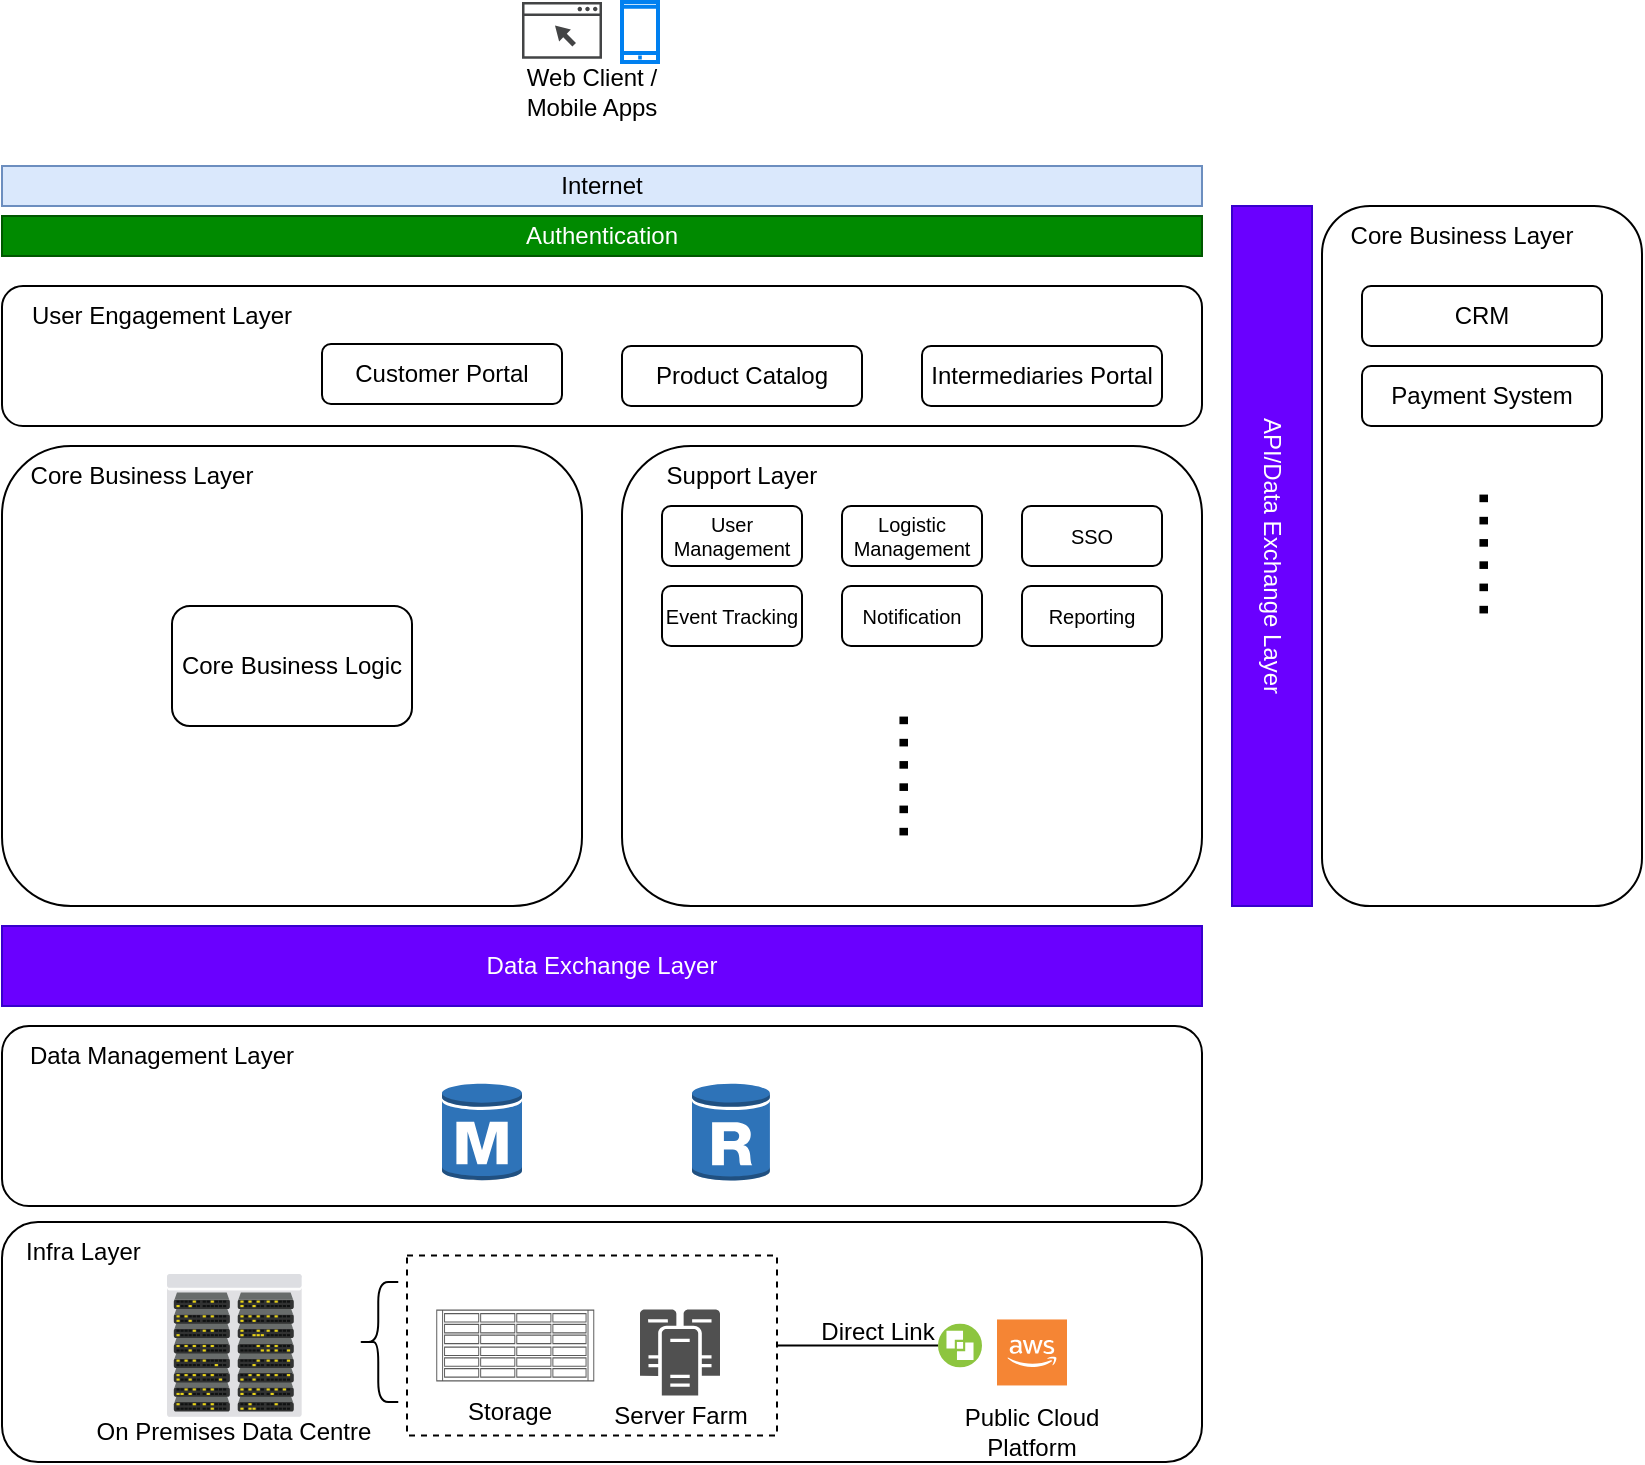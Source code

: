 <mxfile version="22.1.4" type="github" pages="3">
  <diagram name="As-Is" id="-tcOxizWcSUugTWqxEtk">
    <mxGraphModel dx="1227" dy="704" grid="1" gridSize="10" guides="1" tooltips="1" connect="1" arrows="1" fold="1" page="1" pageScale="1" pageWidth="1169" pageHeight="827" math="0" shadow="0">
      <root>
        <mxCell id="0" />
        <mxCell id="1" parent="0" />
        <mxCell id="1dPWuNNG_pj0zEwbM2dW-5" value="" style="group" vertex="1" connectable="0" parent="1">
          <mxGeometry x="500" y="40" width="70" height="60" as="geometry" />
        </mxCell>
        <mxCell id="1dPWuNNG_pj0zEwbM2dW-1" value="" style="html=1;verticalLabelPosition=bottom;align=center;labelBackgroundColor=#ffffff;verticalAlign=top;strokeWidth=2;strokeColor=#0080F0;shadow=0;dashed=0;shape=mxgraph.ios7.icons.smartphone;" vertex="1" parent="1dPWuNNG_pj0zEwbM2dW-5">
          <mxGeometry x="50" width="18" height="30" as="geometry" />
        </mxCell>
        <mxCell id="1dPWuNNG_pj0zEwbM2dW-3" value="" style="sketch=0;pointerEvents=1;shadow=0;dashed=0;html=1;strokeColor=none;fillColor=#434445;aspect=fixed;labelPosition=center;verticalLabelPosition=bottom;verticalAlign=top;align=center;outlineConnect=0;shape=mxgraph.vvd.web_browser;" vertex="1" parent="1dPWuNNG_pj0zEwbM2dW-5">
          <mxGeometry width="40" height="28.4" as="geometry" />
        </mxCell>
        <mxCell id="1dPWuNNG_pj0zEwbM2dW-4" value="Web Client / Mobile Apps" style="text;html=1;strokeColor=none;fillColor=none;align=center;verticalAlign=middle;whiteSpace=wrap;rounded=0;" vertex="1" parent="1dPWuNNG_pj0zEwbM2dW-5">
          <mxGeometry y="30" width="70" height="30" as="geometry" />
        </mxCell>
        <mxCell id="1dPWuNNG_pj0zEwbM2dW-6" value="" style="rounded=1;whiteSpace=wrap;html=1;" vertex="1" parent="1">
          <mxGeometry x="900" y="142" width="160" height="350" as="geometry" />
        </mxCell>
        <mxCell id="1dPWuNNG_pj0zEwbM2dW-7" value="CRM" style="rounded=1;whiteSpace=wrap;html=1;" vertex="1" parent="1">
          <mxGeometry x="920" y="182" width="120" height="30" as="geometry" />
        </mxCell>
        <mxCell id="1dPWuNNG_pj0zEwbM2dW-8" value="Payment System" style="rounded=1;whiteSpace=wrap;html=1;" vertex="1" parent="1">
          <mxGeometry x="920" y="222" width="120" height="30" as="geometry" />
        </mxCell>
        <mxCell id="1dPWuNNG_pj0zEwbM2dW-9" value="......" style="text;html=1;strokeColor=none;fillColor=none;align=center;verticalAlign=bottom;whiteSpace=wrap;rounded=0;fontSize=40;rotation=-90;" vertex="1" parent="1">
          <mxGeometry x="950" y="301" width="60" height="30" as="geometry" />
        </mxCell>
        <mxCell id="1dPWuNNG_pj0zEwbM2dW-10" value="Core Business Layer" style="text;html=1;strokeColor=none;fillColor=none;align=center;verticalAlign=middle;whiteSpace=wrap;rounded=0;" vertex="1" parent="1">
          <mxGeometry x="910" y="142" width="120" height="30" as="geometry" />
        </mxCell>
        <mxCell id="1dPWuNNG_pj0zEwbM2dW-11" value="Internet" style="rounded=0;whiteSpace=wrap;html=1;fillColor=#dae8fc;strokeColor=#6c8ebf;" vertex="1" parent="1">
          <mxGeometry x="240" y="122" width="600" height="20" as="geometry" />
        </mxCell>
        <mxCell id="1dPWuNNG_pj0zEwbM2dW-12" value="API/Data Exchange Layer" style="rounded=0;whiteSpace=wrap;html=1;fillColor=#6a00ff;fontColor=#ffffff;strokeColor=#3700CC;rotation=90;" vertex="1" parent="1">
          <mxGeometry x="700" y="297" width="350" height="40" as="geometry" />
        </mxCell>
        <mxCell id="1dPWuNNG_pj0zEwbM2dW-13" value="Authentication" style="rounded=0;whiteSpace=wrap;html=1;fillColor=#008a00;strokeColor=#005700;fontColor=#ffffff;" vertex="1" parent="1">
          <mxGeometry x="240" y="147" width="600" height="20" as="geometry" />
        </mxCell>
        <mxCell id="1dPWuNNG_pj0zEwbM2dW-14" value="" style="rounded=1;whiteSpace=wrap;html=1;" vertex="1" parent="1">
          <mxGeometry x="240" y="182" width="600" height="70" as="geometry" />
        </mxCell>
        <mxCell id="1dPWuNNG_pj0zEwbM2dW-15" value="User Engagement Layer" style="text;html=1;strokeColor=none;fillColor=none;align=center;verticalAlign=middle;whiteSpace=wrap;rounded=0;" vertex="1" parent="1">
          <mxGeometry x="250" y="182" width="140" height="30" as="geometry" />
        </mxCell>
        <mxCell id="1dPWuNNG_pj0zEwbM2dW-16" value="Product Catalog" style="rounded=1;whiteSpace=wrap;html=1;flipH=1;flipV=1;" vertex="1" parent="1">
          <mxGeometry x="550" y="212" width="120" height="30" as="geometry" />
        </mxCell>
        <mxCell id="1dPWuNNG_pj0zEwbM2dW-17" value="Intermediaries Portal" style="rounded=1;whiteSpace=wrap;html=1;flipH=1;flipV=1;" vertex="1" parent="1">
          <mxGeometry x="700" y="212" width="120" height="30" as="geometry" />
        </mxCell>
        <mxCell id="1dPWuNNG_pj0zEwbM2dW-18" value="Customer Portal" style="rounded=1;whiteSpace=wrap;html=1;flipH=1;flipV=1;" vertex="1" parent="1">
          <mxGeometry x="400" y="211" width="120" height="30" as="geometry" />
        </mxCell>
        <mxCell id="1dPWuNNG_pj0zEwbM2dW-20" value="" style="rounded=1;whiteSpace=wrap;html=1;" vertex="1" parent="1">
          <mxGeometry x="550" y="262" width="290" height="230" as="geometry" />
        </mxCell>
        <mxCell id="1dPWuNNG_pj0zEwbM2dW-21" value="......" style="text;html=1;strokeColor=none;fillColor=none;align=center;verticalAlign=bottom;whiteSpace=wrap;rounded=0;fontSize=40;rotation=-90;" vertex="1" parent="1">
          <mxGeometry x="660" y="412" width="60" height="30" as="geometry" />
        </mxCell>
        <mxCell id="1dPWuNNG_pj0zEwbM2dW-22" value="Support Layer" style="text;html=1;strokeColor=none;fillColor=none;align=center;verticalAlign=middle;whiteSpace=wrap;rounded=0;" vertex="1" parent="1">
          <mxGeometry x="550" y="262" width="120" height="30" as="geometry" />
        </mxCell>
        <mxCell id="1dPWuNNG_pj0zEwbM2dW-23" value="" style="rounded=1;whiteSpace=wrap;html=1;" vertex="1" parent="1">
          <mxGeometry x="240" y="262" width="290" height="230" as="geometry" />
        </mxCell>
        <mxCell id="1dPWuNNG_pj0zEwbM2dW-24" value="Core Business Layer" style="text;html=1;strokeColor=none;fillColor=none;align=center;verticalAlign=middle;whiteSpace=wrap;rounded=0;" vertex="1" parent="1">
          <mxGeometry x="250" y="262" width="120" height="30" as="geometry" />
        </mxCell>
        <mxCell id="1dPWuNNG_pj0zEwbM2dW-25" value="Core Business Logic" style="rounded=1;whiteSpace=wrap;html=1;" vertex="1" parent="1">
          <mxGeometry x="325" y="342" width="120" height="60" as="geometry" />
        </mxCell>
        <mxCell id="1dPWuNNG_pj0zEwbM2dW-26" value="User Management" style="rounded=1;whiteSpace=wrap;html=1;fontSize=10;" vertex="1" parent="1">
          <mxGeometry x="570" y="292" width="70" height="30" as="geometry" />
        </mxCell>
        <mxCell id="1dPWuNNG_pj0zEwbM2dW-27" value="Logistic Management" style="rounded=1;whiteSpace=wrap;html=1;fontSize=10;" vertex="1" parent="1">
          <mxGeometry x="660" y="292" width="70" height="30" as="geometry" />
        </mxCell>
        <mxCell id="1dPWuNNG_pj0zEwbM2dW-28" value="SSO" style="rounded=1;whiteSpace=wrap;html=1;fontSize=10;" vertex="1" parent="1">
          <mxGeometry x="750" y="292" width="70" height="30" as="geometry" />
        </mxCell>
        <mxCell id="1dPWuNNG_pj0zEwbM2dW-29" value="Event Tracking" style="rounded=1;whiteSpace=wrap;html=1;fontSize=10;" vertex="1" parent="1">
          <mxGeometry x="570" y="332" width="70" height="30" as="geometry" />
        </mxCell>
        <mxCell id="1dPWuNNG_pj0zEwbM2dW-30" value="Notification" style="rounded=1;whiteSpace=wrap;html=1;fontSize=10;" vertex="1" parent="1">
          <mxGeometry x="660" y="332" width="70" height="30" as="geometry" />
        </mxCell>
        <mxCell id="1dPWuNNG_pj0zEwbM2dW-31" value="Reporting" style="rounded=1;whiteSpace=wrap;html=1;fontSize=10;" vertex="1" parent="1">
          <mxGeometry x="750" y="332" width="70" height="30" as="geometry" />
        </mxCell>
        <mxCell id="1dPWuNNG_pj0zEwbM2dW-32" value="Data Exchange Layer" style="rounded=0;whiteSpace=wrap;html=1;fillColor=#6a00ff;fontColor=#ffffff;strokeColor=#3700CC;rotation=0;" vertex="1" parent="1">
          <mxGeometry x="240" y="502" width="600" height="40" as="geometry" />
        </mxCell>
        <mxCell id="1dPWuNNG_pj0zEwbM2dW-33" value="" style="rounded=1;whiteSpace=wrap;html=1;" vertex="1" parent="1">
          <mxGeometry x="240" y="552" width="600" height="90" as="geometry" />
        </mxCell>
        <mxCell id="1dPWuNNG_pj0zEwbM2dW-34" value="Data Management Layer" style="text;html=1;strokeColor=none;fillColor=none;align=center;verticalAlign=middle;whiteSpace=wrap;rounded=0;" vertex="1" parent="1">
          <mxGeometry x="250" y="552" width="140" height="30" as="geometry" />
        </mxCell>
        <mxCell id="1dPWuNNG_pj0zEwbM2dW-35" value="" style="outlineConnect=0;dashed=0;verticalLabelPosition=bottom;verticalAlign=top;align=center;html=1;shape=mxgraph.aws3.rds_db_instance;fillColor=#2E73B8;gradientColor=none;" vertex="1" parent="1">
          <mxGeometry x="460" y="580" width="40" height="50" as="geometry" />
        </mxCell>
        <mxCell id="1dPWuNNG_pj0zEwbM2dW-36" value="" style="outlineConnect=0;dashed=0;verticalLabelPosition=bottom;verticalAlign=top;align=center;html=1;shape=mxgraph.aws3.rds_db_instance_read_replica;fillColor=#2E73B8;gradientColor=none;" vertex="1" parent="1">
          <mxGeometry x="585" y="580" width="39" height="50" as="geometry" />
        </mxCell>
        <mxCell id="1dPWuNNG_pj0zEwbM2dW-37" value="" style="rounded=1;whiteSpace=wrap;html=1;" vertex="1" parent="1">
          <mxGeometry x="240" y="650" width="600" height="120" as="geometry" />
        </mxCell>
        <mxCell id="1dPWuNNG_pj0zEwbM2dW-38" value="Infra Layer" style="text;html=1;strokeColor=none;fillColor=none;align=left;verticalAlign=middle;whiteSpace=wrap;rounded=0;" vertex="1" parent="1">
          <mxGeometry x="250" y="650" width="140" height="30" as="geometry" />
        </mxCell>
        <mxCell id="1dPWuNNG_pj0zEwbM2dW-39" value="" style="verticalLabelPosition=bottom;sketch=0;aspect=fixed;html=1;verticalAlign=top;strokeColor=none;align=center;outlineConnect=0;shape=mxgraph.citrix.datacenter;" vertex="1" parent="1">
          <mxGeometry x="322.5" y="676" width="67.5" height="71.47" as="geometry" />
        </mxCell>
        <mxCell id="1dPWuNNG_pj0zEwbM2dW-40" value="On Premises Data Centre" style="text;html=1;strokeColor=none;fillColor=none;align=center;verticalAlign=middle;whiteSpace=wrap;rounded=0;" vertex="1" parent="1">
          <mxGeometry x="274.38" y="740" width="163.75" height="30" as="geometry" />
        </mxCell>
        <mxCell id="1dPWuNNG_pj0zEwbM2dW-41" value="" style="shape=mxgraph.rack.oracle.sun_zfs_storage_7320;html=1;labelPosition=right;align=left;spacingLeft=15;dashed=0;shadow=0;fillColor=#ffffff;" vertex="1" parent="1">
          <mxGeometry x="457.13" y="693.73" width="79" height="36" as="geometry" />
        </mxCell>
        <mxCell id="1dPWuNNG_pj0zEwbM2dW-42" value="" style="sketch=0;pointerEvents=1;shadow=0;dashed=0;html=1;strokeColor=none;fillColor=#505050;labelPosition=center;verticalLabelPosition=bottom;verticalAlign=top;outlineConnect=0;align=center;shape=mxgraph.office.servers.cluster_server;" vertex="1" parent="1">
          <mxGeometry x="559" y="693.73" width="40" height="43" as="geometry" />
        </mxCell>
        <mxCell id="1dPWuNNG_pj0zEwbM2dW-43" value="Storage" style="text;html=1;strokeColor=none;fillColor=none;align=center;verticalAlign=middle;whiteSpace=wrap;rounded=0;" vertex="1" parent="1">
          <mxGeometry x="464" y="730" width="60" height="30" as="geometry" />
        </mxCell>
        <mxCell id="1dPWuNNG_pj0zEwbM2dW-44" value="Server Farm" style="text;html=1;strokeColor=none;fillColor=none;align=center;verticalAlign=middle;whiteSpace=wrap;rounded=0;" vertex="1" parent="1">
          <mxGeometry x="543.5" y="731.73" width="71" height="30" as="geometry" />
        </mxCell>
        <mxCell id="1dPWuNNG_pj0zEwbM2dW-45" value="" style="shape=curlyBracket;whiteSpace=wrap;html=1;rounded=1;labelPosition=left;verticalLabelPosition=middle;align=right;verticalAlign=middle;" vertex="1" parent="1">
          <mxGeometry x="418.13" y="680" width="20" height="60" as="geometry" />
        </mxCell>
        <mxCell id="1dPWuNNG_pj0zEwbM2dW-46" value="" style="outlineConnect=0;dashed=0;verticalLabelPosition=bottom;verticalAlign=top;align=center;html=1;shape=mxgraph.aws3.cloud_2;fillColor=#F58534;gradientColor=none;" vertex="1" parent="1">
          <mxGeometry x="737.5" y="698.73" width="35" height="33" as="geometry" />
        </mxCell>
        <mxCell id="1dPWuNNG_pj0zEwbM2dW-47" value="Public Cloud Platform" style="text;html=1;strokeColor=none;fillColor=none;align=center;verticalAlign=middle;whiteSpace=wrap;rounded=0;" vertex="1" parent="1">
          <mxGeometry x="700" y="740" width="110" height="30" as="geometry" />
        </mxCell>
        <mxCell id="1dPWuNNG_pj0zEwbM2dW-48" value="" style="image;aspect=fixed;perimeter=ellipsePerimeter;html=1;align=center;shadow=0;dashed=0;fontColor=#4277BB;labelBackgroundColor=default;fontSize=12;spacingTop=3;image=img/lib/ibm/vpc/DirectLink.svg;" vertex="1" parent="1">
          <mxGeometry x="708" y="700.73" width="22" height="22" as="geometry" />
        </mxCell>
        <mxCell id="1dPWuNNG_pj0zEwbM2dW-49" value="" style="endArrow=none;html=1;rounded=0;exitX=1;exitY=0.5;exitDx=0;exitDy=0;entryX=0;entryY=0.5;entryDx=0;entryDy=0;" edge="1" parent="1" source="1dPWuNNG_pj0zEwbM2dW-50" target="1dPWuNNG_pj0zEwbM2dW-48">
          <mxGeometry width="50" height="50" relative="1" as="geometry">
            <mxPoint x="643" y="713.73" as="sourcePoint" />
            <mxPoint x="708" y="693.73" as="targetPoint" />
          </mxGeometry>
        </mxCell>
        <mxCell id="1dPWuNNG_pj0zEwbM2dW-50" value="" style="rounded=0;whiteSpace=wrap;html=1;fillColor=none;dashed=1;" vertex="1" parent="1">
          <mxGeometry x="442.5" y="666.73" width="185" height="90" as="geometry" />
        </mxCell>
        <mxCell id="1dPWuNNG_pj0zEwbM2dW-51" value="Direct Link" style="text;html=1;strokeColor=none;fillColor=none;align=center;verticalAlign=middle;whiteSpace=wrap;rounded=0;" vertex="1" parent="1">
          <mxGeometry x="648" y="690" width="60" height="30" as="geometry" />
        </mxCell>
      </root>
    </mxGraphModel>
  </diagram>
  <diagram name="To-be" id="J4zki9eb42qtpAdcCXoE">
    <mxGraphModel dx="1227" dy="704" grid="1" gridSize="10" guides="1" tooltips="1" connect="1" arrows="1" fold="1" page="1" pageScale="1" pageWidth="1169" pageHeight="827" math="0" shadow="0">
      <root>
        <mxCell id="tXzwd00O8BdExhkG-QfL-0" />
        <mxCell id="tXzwd00O8BdExhkG-QfL-1" parent="tXzwd00O8BdExhkG-QfL-0" />
        <mxCell id="tXzwd00O8BdExhkG-QfL-2" value="" style="group" vertex="1" connectable="0" parent="tXzwd00O8BdExhkG-QfL-1">
          <mxGeometry x="500" y="10" width="70" height="60" as="geometry" />
        </mxCell>
        <mxCell id="tXzwd00O8BdExhkG-QfL-3" value="" style="html=1;verticalLabelPosition=bottom;align=center;labelBackgroundColor=#ffffff;verticalAlign=top;strokeWidth=2;strokeColor=#0080F0;shadow=0;dashed=0;shape=mxgraph.ios7.icons.smartphone;" vertex="1" parent="tXzwd00O8BdExhkG-QfL-2">
          <mxGeometry x="50" width="18" height="30" as="geometry" />
        </mxCell>
        <mxCell id="tXzwd00O8BdExhkG-QfL-4" value="" style="sketch=0;pointerEvents=1;shadow=0;dashed=0;html=1;strokeColor=none;fillColor=#434445;aspect=fixed;labelPosition=center;verticalLabelPosition=bottom;verticalAlign=top;align=center;outlineConnect=0;shape=mxgraph.vvd.web_browser;" vertex="1" parent="tXzwd00O8BdExhkG-QfL-2">
          <mxGeometry width="40" height="28.4" as="geometry" />
        </mxCell>
        <mxCell id="tXzwd00O8BdExhkG-QfL-5" value="Web Client / Mobile Apps" style="text;html=1;strokeColor=none;fillColor=none;align=center;verticalAlign=middle;whiteSpace=wrap;rounded=0;" vertex="1" parent="tXzwd00O8BdExhkG-QfL-2">
          <mxGeometry y="30" width="70" height="30" as="geometry" />
        </mxCell>
        <mxCell id="tXzwd00O8BdExhkG-QfL-6" value="" style="rounded=1;whiteSpace=wrap;html=1;" vertex="1" parent="tXzwd00O8BdExhkG-QfL-1">
          <mxGeometry x="900" y="270" width="160" height="232" as="geometry" />
        </mxCell>
        <mxCell id="tXzwd00O8BdExhkG-QfL-7" value="CRM" style="rounded=1;whiteSpace=wrap;html=1;" vertex="1" parent="tXzwd00O8BdExhkG-QfL-1">
          <mxGeometry x="920" y="340" width="120" height="30" as="geometry" />
        </mxCell>
        <mxCell id="tXzwd00O8BdExhkG-QfL-8" value="Payment System" style="rounded=1;whiteSpace=wrap;html=1;" vertex="1" parent="tXzwd00O8BdExhkG-QfL-1">
          <mxGeometry x="920" y="382" width="120" height="30" as="geometry" />
        </mxCell>
        <mxCell id="tXzwd00O8BdExhkG-QfL-9" value="......" style="text;html=1;strokeColor=none;fillColor=none;align=center;verticalAlign=bottom;whiteSpace=wrap;rounded=0;fontSize=40;rotation=-90;" vertex="1" parent="tXzwd00O8BdExhkG-QfL-1">
          <mxGeometry x="950" y="450" width="60" height="30" as="geometry" />
        </mxCell>
        <mxCell id="tXzwd00O8BdExhkG-QfL-10" value="Core Business Layer" style="text;html=1;strokeColor=none;fillColor=none;align=center;verticalAlign=middle;whiteSpace=wrap;rounded=0;" vertex="1" parent="tXzwd00O8BdExhkG-QfL-1">
          <mxGeometry x="910" y="270" width="120" height="30" as="geometry" />
        </mxCell>
        <mxCell id="tXzwd00O8BdExhkG-QfL-11" value="Internet" style="rounded=0;whiteSpace=wrap;html=1;fillColor=#dae8fc;strokeColor=#6c8ebf;" vertex="1" parent="tXzwd00O8BdExhkG-QfL-1">
          <mxGeometry x="240" y="82" width="600" height="20" as="geometry" />
        </mxCell>
        <mxCell id="tXzwd00O8BdExhkG-QfL-12" value="API / Data Exchange Layer" style="rounded=0;whiteSpace=wrap;html=1;fillColor=#6a00ff;fontColor=#ffffff;strokeColor=#3700CC;rotation=90;" vertex="1" parent="tXzwd00O8BdExhkG-QfL-1">
          <mxGeometry x="765" y="362" width="220" height="40" as="geometry" />
        </mxCell>
        <mxCell id="tXzwd00O8BdExhkG-QfL-13" value="Authentication" style="rounded=0;whiteSpace=wrap;html=1;fillColor=#008a00;strokeColor=#005700;fontColor=#ffffff;" vertex="1" parent="tXzwd00O8BdExhkG-QfL-1">
          <mxGeometry x="240" y="107" width="600" height="20" as="geometry" />
        </mxCell>
        <mxCell id="tXzwd00O8BdExhkG-QfL-14" value="" style="rounded=1;whiteSpace=wrap;html=1;" vertex="1" parent="tXzwd00O8BdExhkG-QfL-1">
          <mxGeometry x="240" y="142" width="600" height="70" as="geometry" />
        </mxCell>
        <mxCell id="tXzwd00O8BdExhkG-QfL-15" value="User Engagement Layer" style="text;html=1;strokeColor=none;fillColor=none;align=center;verticalAlign=middle;whiteSpace=wrap;rounded=0;" vertex="1" parent="tXzwd00O8BdExhkG-QfL-1">
          <mxGeometry x="250" y="142" width="140" height="30" as="geometry" />
        </mxCell>
        <mxCell id="tXzwd00O8BdExhkG-QfL-16" value="Product Catalog" style="rounded=1;whiteSpace=wrap;html=1;flipH=1;flipV=1;" vertex="1" parent="tXzwd00O8BdExhkG-QfL-1">
          <mxGeometry x="550" y="172" width="120" height="30" as="geometry" />
        </mxCell>
        <mxCell id="tXzwd00O8BdExhkG-QfL-17" value="Intermediaries Portal" style="rounded=1;whiteSpace=wrap;html=1;flipH=1;flipV=1;" vertex="1" parent="tXzwd00O8BdExhkG-QfL-1">
          <mxGeometry x="700" y="172" width="120" height="30" as="geometry" />
        </mxCell>
        <mxCell id="tXzwd00O8BdExhkG-QfL-18" value="Customer Portal" style="rounded=1;whiteSpace=wrap;html=1;flipH=1;flipV=1;" vertex="1" parent="tXzwd00O8BdExhkG-QfL-1">
          <mxGeometry x="400" y="171" width="120" height="30" as="geometry" />
        </mxCell>
        <mxCell id="tXzwd00O8BdExhkG-QfL-19" value="" style="rounded=1;whiteSpace=wrap;html=1;" vertex="1" parent="tXzwd00O8BdExhkG-QfL-1">
          <mxGeometry x="550" y="262" width="290" height="230" as="geometry" />
        </mxCell>
        <mxCell id="tXzwd00O8BdExhkG-QfL-20" value="......" style="text;html=1;strokeColor=none;fillColor=none;align=center;verticalAlign=bottom;whiteSpace=wrap;rounded=0;fontSize=40;rotation=-90;" vertex="1" parent="tXzwd00O8BdExhkG-QfL-1">
          <mxGeometry x="660" y="412" width="60" height="30" as="geometry" />
        </mxCell>
        <mxCell id="tXzwd00O8BdExhkG-QfL-21" value="Support Layer" style="text;html=1;strokeColor=none;fillColor=none;align=center;verticalAlign=middle;whiteSpace=wrap;rounded=0;" vertex="1" parent="tXzwd00O8BdExhkG-QfL-1">
          <mxGeometry x="550" y="262" width="120" height="30" as="geometry" />
        </mxCell>
        <mxCell id="tXzwd00O8BdExhkG-QfL-22" value="" style="rounded=1;whiteSpace=wrap;html=1;" vertex="1" parent="tXzwd00O8BdExhkG-QfL-1">
          <mxGeometry x="240" y="262" width="290" height="230" as="geometry" />
        </mxCell>
        <mxCell id="tXzwd00O8BdExhkG-QfL-23" value="Core Business Layer" style="text;html=1;strokeColor=none;fillColor=none;align=center;verticalAlign=middle;whiteSpace=wrap;rounded=0;" vertex="1" parent="tXzwd00O8BdExhkG-QfL-1">
          <mxGeometry x="250" y="262" width="120" height="30" as="geometry" />
        </mxCell>
        <mxCell id="tXzwd00O8BdExhkG-QfL-24" value="Core Business Logic" style="rounded=1;whiteSpace=wrap;html=1;" vertex="1" parent="tXzwd00O8BdExhkG-QfL-1">
          <mxGeometry x="325" y="342" width="120" height="60" as="geometry" />
        </mxCell>
        <mxCell id="tXzwd00O8BdExhkG-QfL-25" value="User Management" style="rounded=1;whiteSpace=wrap;html=1;fontSize=10;" vertex="1" parent="tXzwd00O8BdExhkG-QfL-1">
          <mxGeometry x="570" y="292" width="70" height="30" as="geometry" />
        </mxCell>
        <mxCell id="tXzwd00O8BdExhkG-QfL-26" value="Logistic Management" style="rounded=1;whiteSpace=wrap;html=1;fontSize=10;" vertex="1" parent="tXzwd00O8BdExhkG-QfL-1">
          <mxGeometry x="660" y="292" width="70" height="30" as="geometry" />
        </mxCell>
        <mxCell id="tXzwd00O8BdExhkG-QfL-27" value="SSO" style="rounded=1;whiteSpace=wrap;html=1;fontSize=10;" vertex="1" parent="tXzwd00O8BdExhkG-QfL-1">
          <mxGeometry x="750" y="292" width="70" height="30" as="geometry" />
        </mxCell>
        <mxCell id="tXzwd00O8BdExhkG-QfL-28" value="Event Tracking" style="rounded=1;whiteSpace=wrap;html=1;fontSize=10;" vertex="1" parent="tXzwd00O8BdExhkG-QfL-1">
          <mxGeometry x="570" y="332" width="70" height="30" as="geometry" />
        </mxCell>
        <mxCell id="tXzwd00O8BdExhkG-QfL-29" value="Notification" style="rounded=1;whiteSpace=wrap;html=1;fontSize=10;" vertex="1" parent="tXzwd00O8BdExhkG-QfL-1">
          <mxGeometry x="660" y="332" width="70" height="30" as="geometry" />
        </mxCell>
        <mxCell id="tXzwd00O8BdExhkG-QfL-30" value="Reporting" style="rounded=1;whiteSpace=wrap;html=1;fontSize=10;" vertex="1" parent="tXzwd00O8BdExhkG-QfL-1">
          <mxGeometry x="750" y="332" width="70" height="30" as="geometry" />
        </mxCell>
        <mxCell id="tXzwd00O8BdExhkG-QfL-31" value="Data Exchange Layer" style="rounded=0;whiteSpace=wrap;html=1;fillColor=#6a00ff;fontColor=#ffffff;strokeColor=#3700CC;rotation=0;" vertex="1" parent="tXzwd00O8BdExhkG-QfL-1">
          <mxGeometry x="240" y="502" width="600" height="40" as="geometry" />
        </mxCell>
        <mxCell id="tXzwd00O8BdExhkG-QfL-32" value="" style="rounded=1;whiteSpace=wrap;html=1;" vertex="1" parent="tXzwd00O8BdExhkG-QfL-1">
          <mxGeometry x="240" y="552" width="600" height="90" as="geometry" />
        </mxCell>
        <mxCell id="tXzwd00O8BdExhkG-QfL-33" value="Data Management Layer" style="text;html=1;strokeColor=none;fillColor=none;align=center;verticalAlign=middle;whiteSpace=wrap;rounded=0;" vertex="1" parent="tXzwd00O8BdExhkG-QfL-1">
          <mxGeometry x="250" y="552" width="140" height="30" as="geometry" />
        </mxCell>
        <mxCell id="tXzwd00O8BdExhkG-QfL-34" value="" style="outlineConnect=0;dashed=0;verticalLabelPosition=bottom;verticalAlign=top;align=center;html=1;shape=mxgraph.aws3.rds_db_instance;fillColor=#2E73B8;gradientColor=none;" vertex="1" parent="tXzwd00O8BdExhkG-QfL-1">
          <mxGeometry x="460" y="580" width="40" height="50" as="geometry" />
        </mxCell>
        <mxCell id="tXzwd00O8BdExhkG-QfL-35" value="" style="outlineConnect=0;dashed=0;verticalLabelPosition=bottom;verticalAlign=top;align=center;html=1;shape=mxgraph.aws3.rds_db_instance_read_replica;fillColor=#2E73B8;gradientColor=none;" vertex="1" parent="tXzwd00O8BdExhkG-QfL-1">
          <mxGeometry x="585" y="580" width="39" height="50" as="geometry" />
        </mxCell>
        <mxCell id="tXzwd00O8BdExhkG-QfL-36" value="" style="rounded=1;whiteSpace=wrap;html=1;" vertex="1" parent="tXzwd00O8BdExhkG-QfL-1">
          <mxGeometry x="240" y="650" width="600" height="120" as="geometry" />
        </mxCell>
        <mxCell id="tXzwd00O8BdExhkG-QfL-37" value="Infra Layer" style="text;html=1;strokeColor=none;fillColor=none;align=left;verticalAlign=middle;whiteSpace=wrap;rounded=0;" vertex="1" parent="tXzwd00O8BdExhkG-QfL-1">
          <mxGeometry x="250" y="650" width="140" height="30" as="geometry" />
        </mxCell>
        <mxCell id="tXzwd00O8BdExhkG-QfL-38" value="" style="verticalLabelPosition=bottom;sketch=0;aspect=fixed;html=1;verticalAlign=top;strokeColor=none;align=center;outlineConnect=0;shape=mxgraph.citrix.datacenter;" vertex="1" parent="tXzwd00O8BdExhkG-QfL-1">
          <mxGeometry x="322.5" y="676" width="67.5" height="71.47" as="geometry" />
        </mxCell>
        <mxCell id="tXzwd00O8BdExhkG-QfL-39" value="On Premises Data Centre" style="text;html=1;strokeColor=none;fillColor=none;align=center;verticalAlign=middle;whiteSpace=wrap;rounded=0;" vertex="1" parent="tXzwd00O8BdExhkG-QfL-1">
          <mxGeometry x="274.38" y="740" width="163.75" height="30" as="geometry" />
        </mxCell>
        <mxCell id="tXzwd00O8BdExhkG-QfL-40" value="" style="shape=mxgraph.rack.oracle.sun_zfs_storage_7320;html=1;labelPosition=right;align=left;spacingLeft=15;dashed=0;shadow=0;fillColor=#ffffff;" vertex="1" parent="tXzwd00O8BdExhkG-QfL-1">
          <mxGeometry x="457.13" y="693.73" width="79" height="36" as="geometry" />
        </mxCell>
        <mxCell id="tXzwd00O8BdExhkG-QfL-41" value="" style="sketch=0;pointerEvents=1;shadow=0;dashed=0;html=1;strokeColor=none;fillColor=#505050;labelPosition=center;verticalLabelPosition=bottom;verticalAlign=top;outlineConnect=0;align=center;shape=mxgraph.office.servers.cluster_server;" vertex="1" parent="tXzwd00O8BdExhkG-QfL-1">
          <mxGeometry x="559" y="693.73" width="40" height="43" as="geometry" />
        </mxCell>
        <mxCell id="tXzwd00O8BdExhkG-QfL-42" value="Storage" style="text;html=1;strokeColor=none;fillColor=none;align=center;verticalAlign=middle;whiteSpace=wrap;rounded=0;" vertex="1" parent="tXzwd00O8BdExhkG-QfL-1">
          <mxGeometry x="464" y="730" width="60" height="30" as="geometry" />
        </mxCell>
        <mxCell id="tXzwd00O8BdExhkG-QfL-43" value="Server Farm" style="text;html=1;strokeColor=none;fillColor=none;align=center;verticalAlign=middle;whiteSpace=wrap;rounded=0;" vertex="1" parent="tXzwd00O8BdExhkG-QfL-1">
          <mxGeometry x="543.5" y="731.73" width="71" height="30" as="geometry" />
        </mxCell>
        <mxCell id="tXzwd00O8BdExhkG-QfL-44" value="" style="shape=curlyBracket;whiteSpace=wrap;html=1;rounded=1;labelPosition=left;verticalLabelPosition=middle;align=right;verticalAlign=middle;" vertex="1" parent="tXzwd00O8BdExhkG-QfL-1">
          <mxGeometry x="418.13" y="680" width="20" height="60" as="geometry" />
        </mxCell>
        <mxCell id="tXzwd00O8BdExhkG-QfL-45" value="" style="outlineConnect=0;dashed=0;verticalLabelPosition=bottom;verticalAlign=top;align=center;html=1;shape=mxgraph.aws3.cloud_2;fillColor=#F58534;gradientColor=none;" vertex="1" parent="tXzwd00O8BdExhkG-QfL-1">
          <mxGeometry x="737.5" y="698.73" width="35" height="33" as="geometry" />
        </mxCell>
        <mxCell id="tXzwd00O8BdExhkG-QfL-46" value="Public Cloud Platform" style="text;html=1;strokeColor=none;fillColor=none;align=center;verticalAlign=middle;whiteSpace=wrap;rounded=0;" vertex="1" parent="tXzwd00O8BdExhkG-QfL-1">
          <mxGeometry x="700" y="740" width="110" height="30" as="geometry" />
        </mxCell>
        <mxCell id="tXzwd00O8BdExhkG-QfL-47" value="" style="image;aspect=fixed;perimeter=ellipsePerimeter;html=1;align=center;shadow=0;dashed=0;fontColor=#4277BB;labelBackgroundColor=default;fontSize=12;spacingTop=3;image=img/lib/ibm/vpc/DirectLink.svg;" vertex="1" parent="tXzwd00O8BdExhkG-QfL-1">
          <mxGeometry x="708" y="700.73" width="22" height="22" as="geometry" />
        </mxCell>
        <mxCell id="tXzwd00O8BdExhkG-QfL-48" value="" style="endArrow=none;html=1;rounded=0;exitX=1;exitY=0.5;exitDx=0;exitDy=0;entryX=0;entryY=0.5;entryDx=0;entryDy=0;" edge="1" parent="tXzwd00O8BdExhkG-QfL-1" source="tXzwd00O8BdExhkG-QfL-49" target="tXzwd00O8BdExhkG-QfL-47">
          <mxGeometry width="50" height="50" relative="1" as="geometry">
            <mxPoint x="643" y="713.73" as="sourcePoint" />
            <mxPoint x="708" y="693.73" as="targetPoint" />
          </mxGeometry>
        </mxCell>
        <mxCell id="tXzwd00O8BdExhkG-QfL-49" value="" style="rounded=0;whiteSpace=wrap;html=1;fillColor=none;dashed=1;" vertex="1" parent="tXzwd00O8BdExhkG-QfL-1">
          <mxGeometry x="442.5" y="666.73" width="185" height="90" as="geometry" />
        </mxCell>
        <mxCell id="tXzwd00O8BdExhkG-QfL-50" value="Direct Link" style="text;html=1;strokeColor=none;fillColor=none;align=center;verticalAlign=middle;whiteSpace=wrap;rounded=0;" vertex="1" parent="tXzwd00O8BdExhkG-QfL-1">
          <mxGeometry x="648" y="690" width="60" height="30" as="geometry" />
        </mxCell>
        <mxCell id="BDg-NXkuYONTvuyoM4P5-0" value="API / Data Exchange Layer" style="rounded=0;whiteSpace=wrap;html=1;fillColor=#6a00ff;fontColor=#ffffff;strokeColor=#3700CC;rotation=0;" vertex="1" parent="tXzwd00O8BdExhkG-QfL-1">
          <mxGeometry x="240" y="220" width="600" height="32" as="geometry" />
        </mxCell>
      </root>
    </mxGraphModel>
  </diagram>
  <diagram id="0bbQBdANg4RSIylsC1CP" name="Solution-Overview">
    <mxGraphModel dx="1227" dy="704" grid="1" gridSize="10" guides="1" tooltips="1" connect="1" arrows="1" fold="1" page="1" pageScale="1" pageWidth="1169" pageHeight="827" math="0" shadow="0">
      <root>
        <mxCell id="0" />
        <mxCell id="1" parent="0" />
        <mxCell id="actkt7W0WLv-dxqHti-v-1" value="AWS Cloud" style="points=[[0,0],[0.25,0],[0.5,0],[0.75,0],[1,0],[1,0.25],[1,0.5],[1,0.75],[1,1],[0.75,1],[0.5,1],[0.25,1],[0,1],[0,0.75],[0,0.5],[0,0.25]];outlineConnect=0;gradientColor=none;html=1;whiteSpace=wrap;fontSize=12;fontStyle=0;container=1;pointerEvents=0;collapsible=0;recursiveResize=0;shape=mxgraph.aws4.group;grIcon=mxgraph.aws4.group_aws_cloud_alt;strokeColor=#232F3E;fillColor=none;verticalAlign=top;align=left;spacingLeft=30;fontColor=#232F3E;dashed=0;" vertex="1" parent="1">
          <mxGeometry x="20" y="10" width="1047" height="800" as="geometry" />
        </mxCell>
        <mxCell id="actkt7W0WLv-dxqHti-v-2" value="Primary Region" style="points=[[0,0],[0.25,0],[0.5,0],[0.75,0],[1,0],[1,0.25],[1,0.5],[1,0.75],[1,1],[0.75,1],[0.5,1],[0.25,1],[0,1],[0,0.75],[0,0.5],[0,0.25]];outlineConnect=0;gradientColor=none;html=1;whiteSpace=wrap;fontSize=12;fontStyle=0;container=1;pointerEvents=0;collapsible=0;recursiveResize=0;shape=mxgraph.aws4.group;grIcon=mxgraph.aws4.group_region;strokeColor=#00A4A6;fillColor=none;verticalAlign=top;align=left;spacingLeft=30;fontColor=#147EBA;dashed=1;" vertex="1" parent="actkt7W0WLv-dxqHti-v-1">
          <mxGeometry x="61" y="40" width="879" height="340" as="geometry" />
        </mxCell>
        <mxCell id="actkt7W0WLv-dxqHti-v-12" value="VPC" style="points=[[0,0],[0.25,0],[0.5,0],[0.75,0],[1,0],[1,0.25],[1,0.5],[1,0.75],[1,1],[0.75,1],[0.5,1],[0.25,1],[0,1],[0,0.75],[0,0.5],[0,0.25]];outlineConnect=0;gradientColor=none;html=1;whiteSpace=wrap;fontSize=12;fontStyle=0;container=1;pointerEvents=0;collapsible=0;recursiveResize=0;shape=mxgraph.aws4.group;grIcon=mxgraph.aws4.group_vpc2;strokeColor=#8C4FFF;fillColor=none;verticalAlign=top;align=left;spacingLeft=30;fontColor=#AAB7B8;dashed=0;" vertex="1" parent="actkt7W0WLv-dxqHti-v-2">
          <mxGeometry x="29" y="40" width="101" height="280" as="geometry" />
        </mxCell>
        <mxCell id="actkt7W0WLv-dxqHti-v-14" value="" style="sketch=0;points=[[0,0,0],[0.25,0,0],[0.5,0,0],[0.75,0,0],[1,0,0],[0,1,0],[0.25,1,0],[0.5,1,0],[0.75,1,0],[1,1,0],[0,0.25,0],[0,0.5,0],[0,0.75,0],[1,0.25,0],[1,0.5,0],[1,0.75,0]];outlineConnect=0;fontColor=#232F3E;fillColor=#ED7100;strokeColor=#ffffff;dashed=0;verticalLabelPosition=bottom;verticalAlign=top;align=center;html=1;fontSize=12;fontStyle=0;aspect=fixed;shape=mxgraph.aws4.resourceIcon;resIcon=mxgraph.aws4.eks;" vertex="1" parent="actkt7W0WLv-dxqHti-v-12">
          <mxGeometry x="21" y="100.5" width="59" height="59" as="geometry" />
        </mxCell>
        <mxCell id="actkt7W0WLv-dxqHti-v-13" value="VPC" style="points=[[0,0],[0.25,0],[0.5,0],[0.75,0],[1,0],[1,0.25],[1,0.5],[1,0.75],[1,1],[0.75,1],[0.5,1],[0.25,1],[0,1],[0,0.75],[0,0.5],[0,0.25]];outlineConnect=0;gradientColor=none;html=1;whiteSpace=wrap;fontSize=12;fontStyle=0;container=1;pointerEvents=0;collapsible=0;recursiveResize=0;shape=mxgraph.aws4.group;grIcon=mxgraph.aws4.group_vpc2;strokeColor=#8C4FFF;fillColor=none;verticalAlign=top;align=left;spacingLeft=30;fontColor=#AAB7B8;dashed=0;" vertex="1" parent="actkt7W0WLv-dxqHti-v-2">
          <mxGeometry x="159" y="40" width="611" height="280" as="geometry" />
        </mxCell>
        <mxCell id="actkt7W0WLv-dxqHti-v-17" value="Availability zone" style="sketch=0;outlineConnect=0;gradientColor=none;html=1;whiteSpace=wrap;fontSize=12;fontStyle=0;shape=mxgraph.aws4.group;grIcon=mxgraph.aws4.group_availability_zone;strokeColor=#545B64;fillColor=none;verticalAlign=top;align=left;spacingLeft=30;fontColor=#545B64;dashed=1;" vertex="1" parent="actkt7W0WLv-dxqHti-v-13">
          <mxGeometry x="50" y="28" width="520" height="72" as="geometry" />
        </mxCell>
        <mxCell id="actkt7W0WLv-dxqHti-v-18" value="Availability zone" style="sketch=0;outlineConnect=0;gradientColor=none;html=1;whiteSpace=wrap;fontSize=12;fontStyle=0;shape=mxgraph.aws4.group;grIcon=mxgraph.aws4.group_availability_zone;strokeColor=#545B64;fillColor=none;verticalAlign=top;align=left;spacingLeft=30;fontColor=#545B64;dashed=1;" vertex="1" parent="actkt7W0WLv-dxqHti-v-13">
          <mxGeometry x="50" y="114" width="520" height="72" as="geometry" />
        </mxCell>
        <mxCell id="actkt7W0WLv-dxqHti-v-19" value="Availability zone" style="sketch=0;outlineConnect=0;gradientColor=none;html=1;whiteSpace=wrap;fontSize=12;fontStyle=0;shape=mxgraph.aws4.group;grIcon=mxgraph.aws4.group_availability_zone;strokeColor=#545B64;fillColor=none;verticalAlign=top;align=left;spacingLeft=30;fontColor=#545B64;dashed=1;" vertex="1" parent="actkt7W0WLv-dxqHti-v-13">
          <mxGeometry x="50" y="200" width="520" height="72" as="geometry" />
        </mxCell>
        <mxCell id="actkt7W0WLv-dxqHti-v-20" value="" style="sketch=0;points=[[0,0,0],[0.25,0,0],[0.5,0,0],[0.75,0,0],[1,0,0],[0,1,0],[0.25,1,0],[0.5,1,0],[0.75,1,0],[1,1,0],[0,0.25,0],[0,0.5,0],[0,0.75,0],[1,0.25,0],[1,0.5,0],[1,0.75,0]];outlineConnect=0;fontColor=#232F3E;fillColor=#ED7100;strokeColor=#ffffff;dashed=0;verticalLabelPosition=bottom;verticalAlign=top;align=center;html=1;fontSize=12;fontStyle=0;aspect=fixed;shape=mxgraph.aws4.resourceIcon;resIcon=mxgraph.aws4.ec2;" vertex="1" parent="actkt7W0WLv-dxqHti-v-13">
          <mxGeometry x="480.5" y="40" width="38" height="38" as="geometry" />
        </mxCell>
        <mxCell id="actkt7W0WLv-dxqHti-v-21" value="" style="sketch=0;points=[[0,0,0],[0.25,0,0],[0.5,0,0],[0.75,0,0],[1,0,0],[0,1,0],[0.25,1,0],[0.5,1,0],[0.75,1,0],[1,1,0],[0,0.25,0],[0,0.5,0],[0,0.75,0],[1,0.25,0],[1,0.5,0],[1,0.75,0]];outlineConnect=0;fontColor=#232F3E;fillColor=#C925D1;strokeColor=#ffffff;dashed=0;verticalLabelPosition=bottom;verticalAlign=top;align=center;html=1;fontSize=12;fontStyle=0;aspect=fixed;shape=mxgraph.aws4.resourceIcon;resIcon=mxgraph.aws4.aurora;" vertex="1" parent="actkt7W0WLv-dxqHti-v-13">
          <mxGeometry x="270" y="40" width="38" height="38" as="geometry" />
        </mxCell>
        <mxCell id="actkt7W0WLv-dxqHti-v-22" value="EKS Worker node" style="text;html=1;strokeColor=none;fillColor=none;align=center;verticalAlign=middle;whiteSpace=wrap;rounded=0;" vertex="1" parent="actkt7W0WLv-dxqHti-v-13">
          <mxGeometry x="450" y="70" width="99" height="30" as="geometry" />
        </mxCell>
        <mxCell id="actkt7W0WLv-dxqHti-v-23" value="Aurora Writer" style="text;html=1;strokeColor=none;fillColor=none;align=center;verticalAlign=middle;whiteSpace=wrap;rounded=0;" vertex="1" parent="actkt7W0WLv-dxqHti-v-13">
          <mxGeometry x="239.5" y="70" width="99" height="30" as="geometry" />
        </mxCell>
        <mxCell id="actkt7W0WLv-dxqHti-v-24" value="" style="sketch=0;points=[[0,0,0],[0.25,0,0],[0.5,0,0],[0.75,0,0],[1,0,0],[0,1,0],[0.25,1,0],[0.5,1,0],[0.75,1,0],[1,1,0],[0,0.25,0],[0,0.5,0],[0,0.75,0],[1,0.25,0],[1,0.5,0],[1,0.75,0]];outlineConnect=0;fontColor=#232F3E;fillColor=#ED7100;strokeColor=#ffffff;dashed=0;verticalLabelPosition=bottom;verticalAlign=top;align=center;html=1;fontSize=12;fontStyle=0;aspect=fixed;shape=mxgraph.aws4.resourceIcon;resIcon=mxgraph.aws4.ec2;" vertex="1" parent="actkt7W0WLv-dxqHti-v-13">
          <mxGeometry x="480.5" y="212" width="38" height="38" as="geometry" />
        </mxCell>
        <mxCell id="actkt7W0WLv-dxqHti-v-25" value="" style="sketch=0;points=[[0,0,0],[0.25,0,0],[0.5,0,0],[0.75,0,0],[1,0,0],[0,1,0],[0.25,1,0],[0.5,1,0],[0.75,1,0],[1,1,0],[0,0.25,0],[0,0.5,0],[0,0.75,0],[1,0.25,0],[1,0.5,0],[1,0.75,0]];outlineConnect=0;fontColor=#232F3E;fillColor=#C925D1;strokeColor=#ffffff;dashed=0;verticalLabelPosition=bottom;verticalAlign=top;align=center;html=1;fontSize=12;fontStyle=0;aspect=fixed;shape=mxgraph.aws4.resourceIcon;resIcon=mxgraph.aws4.aurora;" vertex="1" parent="actkt7W0WLv-dxqHti-v-13">
          <mxGeometry x="270" y="212" width="38" height="38" as="geometry" />
        </mxCell>
        <mxCell id="actkt7W0WLv-dxqHti-v-26" value="EKS Worker node" style="text;html=1;strokeColor=none;fillColor=none;align=center;verticalAlign=middle;whiteSpace=wrap;rounded=0;" vertex="1" parent="actkt7W0WLv-dxqHti-v-13">
          <mxGeometry x="450" y="242" width="99" height="30" as="geometry" />
        </mxCell>
        <mxCell id="actkt7W0WLv-dxqHti-v-27" value="Aurora Reader" style="text;html=1;strokeColor=none;fillColor=none;align=center;verticalAlign=middle;whiteSpace=wrap;rounded=0;" vertex="1" parent="actkt7W0WLv-dxqHti-v-13">
          <mxGeometry x="239.5" y="242" width="99" height="30" as="geometry" />
        </mxCell>
        <mxCell id="actkt7W0WLv-dxqHti-v-53" value="Write" style="text;html=1;strokeColor=none;fillColor=none;align=center;verticalAlign=middle;whiteSpace=wrap;rounded=0;fontColor=#001DBC;" vertex="1" parent="actkt7W0WLv-dxqHti-v-13">
          <mxGeometry x="327" y="37" width="60" height="30" as="geometry" />
        </mxCell>
        <mxCell id="actkt7W0WLv-dxqHti-v-55" value="" style="edgeStyle=elbowEdgeStyle;elbow=horizontal;endArrow=classic;html=1;curved=0;rounded=0;endSize=8;startSize=8;fillColor=#0050ef;strokeColor=#001DBC;jumpSize=16;strokeWidth=3;" edge="1" parent="actkt7W0WLv-dxqHti-v-13" source="actkt7W0WLv-dxqHti-v-24" target="actkt7W0WLv-dxqHti-v-21">
          <mxGeometry width="50" height="50" relative="1" as="geometry">
            <mxPoint x="501" y="651" as="sourcePoint" />
            <mxPoint x="328" y="79" as="targetPoint" />
          </mxGeometry>
        </mxCell>
        <mxCell id="actkt7W0WLv-dxqHti-v-56" value="" style="edgeStyle=elbowEdgeStyle;elbow=horizontal;endArrow=classic;html=1;curved=0;rounded=0;endSize=8;startSize=8;fillColor=#0050ef;strokeColor=#001DBC;jumpSize=16;strokeWidth=3;" edge="1" parent="actkt7W0WLv-dxqHti-v-13" source="actkt7W0WLv-dxqHti-v-20" target="actkt7W0WLv-dxqHti-v-21">
          <mxGeometry width="50" height="50" relative="1" as="geometry">
            <mxPoint x="511" y="661" as="sourcePoint" />
            <mxPoint x="338" y="89" as="targetPoint" />
          </mxGeometry>
        </mxCell>
        <mxCell id="actkt7W0WLv-dxqHti-v-15" value="" style="sketch=0;outlineConnect=0;fontColor=#232F3E;gradientColor=none;fillColor=#8C4FFF;strokeColor=none;dashed=0;verticalLabelPosition=bottom;verticalAlign=top;align=center;html=1;fontSize=12;fontStyle=0;aspect=fixed;pointerEvents=1;shape=mxgraph.aws4.application_load_balancer;" vertex="1" parent="actkt7W0WLv-dxqHti-v-2">
          <mxGeometry x="799" y="146.5" width="47" height="47" as="geometry" />
        </mxCell>
        <mxCell id="actkt7W0WLv-dxqHti-v-16" value="ALB" style="text;html=1;strokeColor=none;fillColor=none;align=center;verticalAlign=middle;whiteSpace=wrap;rounded=0;" vertex="1" parent="actkt7W0WLv-dxqHti-v-2">
          <mxGeometry x="819" y="190" width="60" height="30" as="geometry" />
        </mxCell>
        <mxCell id="actkt7W0WLv-dxqHti-v-47" value="" style="edgeStyle=segmentEdgeStyle;endArrow=none;html=1;curved=0;rounded=0;endSize=8;startSize=8;startArrow=classic;startFill=1;endFill=0;" edge="1" parent="actkt7W0WLv-dxqHti-v-2" source="actkt7W0WLv-dxqHti-v-20" target="actkt7W0WLv-dxqHti-v-15">
          <mxGeometry width="50" height="50" relative="1" as="geometry">
            <mxPoint x="789" y="120" as="sourcePoint" />
            <mxPoint x="839" y="70" as="targetPoint" />
          </mxGeometry>
        </mxCell>
        <mxCell id="actkt7W0WLv-dxqHti-v-48" value="" style="edgeStyle=segmentEdgeStyle;endArrow=none;html=1;curved=0;rounded=0;endSize=8;startSize=8;startArrow=classic;startFill=1;endFill=0;" edge="1" parent="actkt7W0WLv-dxqHti-v-2" source="actkt7W0WLv-dxqHti-v-24" target="actkt7W0WLv-dxqHti-v-15">
          <mxGeometry width="50" height="50" relative="1" as="geometry">
            <mxPoint x="688" y="270" as="sourcePoint" />
            <mxPoint x="833" y="318" as="targetPoint" />
          </mxGeometry>
        </mxCell>
        <mxCell id="actkt7W0WLv-dxqHti-v-3" value="Secondary Region" style="points=[[0,0],[0.25,0],[0.5,0],[0.75,0],[1,0],[1,0.25],[1,0.5],[1,0.75],[1,1],[0.75,1],[0.5,1],[0.25,1],[0,1],[0,0.75],[0,0.5],[0,0.25]];outlineConnect=0;gradientColor=none;html=1;whiteSpace=wrap;fontSize=12;fontStyle=0;container=1;pointerEvents=0;collapsible=0;recursiveResize=0;shape=mxgraph.aws4.group;grIcon=mxgraph.aws4.group_region;strokeColor=#00A4A6;fillColor=none;verticalAlign=top;align=left;spacingLeft=30;fontColor=#147EBA;dashed=1;" vertex="1" parent="actkt7W0WLv-dxqHti-v-1">
          <mxGeometry x="61" y="430" width="879" height="340" as="geometry" />
        </mxCell>
        <mxCell id="actkt7W0WLv-dxqHti-v-28" value="VPC" style="points=[[0,0],[0.25,0],[0.5,0],[0.75,0],[1,0],[1,0.25],[1,0.5],[1,0.75],[1,1],[0.75,1],[0.5,1],[0.25,1],[0,1],[0,0.75],[0,0.5],[0,0.25]];outlineConnect=0;gradientColor=none;html=1;whiteSpace=wrap;fontSize=12;fontStyle=0;container=1;pointerEvents=0;collapsible=0;recursiveResize=0;shape=mxgraph.aws4.group;grIcon=mxgraph.aws4.group_vpc2;strokeColor=#8C4FFF;fillColor=none;verticalAlign=top;align=left;spacingLeft=30;fontColor=#AAB7B8;dashed=0;" vertex="1" parent="actkt7W0WLv-dxqHti-v-3">
          <mxGeometry x="29" y="50" width="101" height="280" as="geometry" />
        </mxCell>
        <mxCell id="actkt7W0WLv-dxqHti-v-29" value="" style="sketch=0;points=[[0,0,0],[0.25,0,0],[0.5,0,0],[0.75,0,0],[1,0,0],[0,1,0],[0.25,1,0],[0.5,1,0],[0.75,1,0],[1,1,0],[0,0.25,0],[0,0.5,0],[0,0.75,0],[1,0.25,0],[1,0.5,0],[1,0.75,0]];outlineConnect=0;fontColor=#232F3E;fillColor=#ED7100;strokeColor=#ffffff;dashed=0;verticalLabelPosition=bottom;verticalAlign=top;align=center;html=1;fontSize=12;fontStyle=0;aspect=fixed;shape=mxgraph.aws4.resourceIcon;resIcon=mxgraph.aws4.eks;" vertex="1" parent="actkt7W0WLv-dxqHti-v-28">
          <mxGeometry x="21" y="100.5" width="59" height="59" as="geometry" />
        </mxCell>
        <mxCell id="actkt7W0WLv-dxqHti-v-30" value="VPC" style="points=[[0,0],[0.25,0],[0.5,0],[0.75,0],[1,0],[1,0.25],[1,0.5],[1,0.75],[1,1],[0.75,1],[0.5,1],[0.25,1],[0,1],[0,0.75],[0,0.5],[0,0.25]];outlineConnect=0;gradientColor=none;html=1;whiteSpace=wrap;fontSize=12;fontStyle=0;container=1;pointerEvents=0;collapsible=0;recursiveResize=0;shape=mxgraph.aws4.group;grIcon=mxgraph.aws4.group_vpc2;strokeColor=#8C4FFF;fillColor=none;verticalAlign=top;align=left;spacingLeft=30;fontColor=#AAB7B8;dashed=0;" vertex="1" parent="actkt7W0WLv-dxqHti-v-3">
          <mxGeometry x="159" y="50" width="611" height="280" as="geometry" />
        </mxCell>
        <mxCell id="actkt7W0WLv-dxqHti-v-31" value="Availability zone" style="sketch=0;outlineConnect=0;gradientColor=none;html=1;whiteSpace=wrap;fontSize=12;fontStyle=0;shape=mxgraph.aws4.group;grIcon=mxgraph.aws4.group_availability_zone;strokeColor=#545B64;fillColor=none;verticalAlign=top;align=left;spacingLeft=30;fontColor=#545B64;dashed=1;" vertex="1" parent="actkt7W0WLv-dxqHti-v-30">
          <mxGeometry x="50" y="28" width="520" height="72" as="geometry" />
        </mxCell>
        <mxCell id="actkt7W0WLv-dxqHti-v-32" value="Availability zone" style="sketch=0;outlineConnect=0;gradientColor=none;html=1;whiteSpace=wrap;fontSize=12;fontStyle=0;shape=mxgraph.aws4.group;grIcon=mxgraph.aws4.group_availability_zone;strokeColor=#545B64;fillColor=none;verticalAlign=top;align=left;spacingLeft=30;fontColor=#545B64;dashed=1;" vertex="1" parent="actkt7W0WLv-dxqHti-v-30">
          <mxGeometry x="50" y="114" width="520" height="72" as="geometry" />
        </mxCell>
        <mxCell id="actkt7W0WLv-dxqHti-v-33" value="Availability zone" style="sketch=0;outlineConnect=0;gradientColor=none;html=1;whiteSpace=wrap;fontSize=12;fontStyle=0;shape=mxgraph.aws4.group;grIcon=mxgraph.aws4.group_availability_zone;strokeColor=#545B64;fillColor=none;verticalAlign=top;align=left;spacingLeft=30;fontColor=#545B64;dashed=1;" vertex="1" parent="actkt7W0WLv-dxqHti-v-30">
          <mxGeometry x="50" y="200" width="520" height="72" as="geometry" />
        </mxCell>
        <mxCell id="actkt7W0WLv-dxqHti-v-34" value="" style="sketch=0;points=[[0,0,0],[0.25,0,0],[0.5,0,0],[0.75,0,0],[1,0,0],[0,1,0],[0.25,1,0],[0.5,1,0],[0.75,1,0],[1,1,0],[0,0.25,0],[0,0.5,0],[0,0.75,0],[1,0.25,0],[1,0.5,0],[1,0.75,0]];outlineConnect=0;fontColor=#232F3E;fillColor=#ED7100;strokeColor=#ffffff;dashed=0;verticalLabelPosition=bottom;verticalAlign=top;align=center;html=1;fontSize=12;fontStyle=0;aspect=fixed;shape=mxgraph.aws4.resourceIcon;resIcon=mxgraph.aws4.ec2;" vertex="1" parent="actkt7W0WLv-dxqHti-v-30">
          <mxGeometry x="480.5" y="40" width="38" height="38" as="geometry" />
        </mxCell>
        <mxCell id="actkt7W0WLv-dxqHti-v-35" value="" style="sketch=0;points=[[0,0,0],[0.25,0,0],[0.5,0,0],[0.75,0,0],[1,0,0],[0,1,0],[0.25,1,0],[0.5,1,0],[0.75,1,0],[1,1,0],[0,0.25,0],[0,0.5,0],[0,0.75,0],[1,0.25,0],[1,0.5,0],[1,0.75,0]];outlineConnect=0;fontColor=#232F3E;fillColor=#C925D1;strokeColor=#ffffff;dashed=0;verticalLabelPosition=bottom;verticalAlign=top;align=center;html=1;fontSize=12;fontStyle=0;aspect=fixed;shape=mxgraph.aws4.resourceIcon;resIcon=mxgraph.aws4.aurora;" vertex="1" parent="actkt7W0WLv-dxqHti-v-30">
          <mxGeometry x="270" y="40" width="38" height="38" as="geometry" />
        </mxCell>
        <mxCell id="actkt7W0WLv-dxqHti-v-36" value="EKS Worker node" style="text;html=1;strokeColor=none;fillColor=none;align=center;verticalAlign=middle;whiteSpace=wrap;rounded=0;" vertex="1" parent="actkt7W0WLv-dxqHti-v-30">
          <mxGeometry x="450" y="70" width="99" height="30" as="geometry" />
        </mxCell>
        <mxCell id="actkt7W0WLv-dxqHti-v-37" value="Aurora Reader" style="text;html=1;strokeColor=none;fillColor=none;align=center;verticalAlign=middle;whiteSpace=wrap;rounded=0;" vertex="1" parent="actkt7W0WLv-dxqHti-v-30">
          <mxGeometry x="239.5" y="70" width="99" height="30" as="geometry" />
        </mxCell>
        <mxCell id="actkt7W0WLv-dxqHti-v-38" value="" style="sketch=0;points=[[0,0,0],[0.25,0,0],[0.5,0,0],[0.75,0,0],[1,0,0],[0,1,0],[0.25,1,0],[0.5,1,0],[0.75,1,0],[1,1,0],[0,0.25,0],[0,0.5,0],[0,0.75,0],[1,0.25,0],[1,0.5,0],[1,0.75,0]];outlineConnect=0;fontColor=#232F3E;fillColor=#ED7100;strokeColor=#ffffff;dashed=0;verticalLabelPosition=bottom;verticalAlign=top;align=center;html=1;fontSize=12;fontStyle=0;aspect=fixed;shape=mxgraph.aws4.resourceIcon;resIcon=mxgraph.aws4.ec2;" vertex="1" parent="actkt7W0WLv-dxqHti-v-30">
          <mxGeometry x="480.5" y="212" width="38" height="38" as="geometry" />
        </mxCell>
        <mxCell id="actkt7W0WLv-dxqHti-v-40" value="EKS Worker node" style="text;html=1;strokeColor=none;fillColor=none;align=center;verticalAlign=middle;whiteSpace=wrap;rounded=0;" vertex="1" parent="actkt7W0WLv-dxqHti-v-30">
          <mxGeometry x="450" y="242" width="99" height="30" as="geometry" />
        </mxCell>
        <mxCell id="actkt7W0WLv-dxqHti-v-42" value="" style="sketch=0;outlineConnect=0;fontColor=#232F3E;gradientColor=none;fillColor=#8C4FFF;strokeColor=none;dashed=0;verticalLabelPosition=bottom;verticalAlign=top;align=center;html=1;fontSize=12;fontStyle=0;aspect=fixed;pointerEvents=1;shape=mxgraph.aws4.application_load_balancer;" vertex="1" parent="actkt7W0WLv-dxqHti-v-3">
          <mxGeometry x="799" y="153.25" width="47" height="47" as="geometry" />
        </mxCell>
        <mxCell id="actkt7W0WLv-dxqHti-v-43" value="ALB" style="text;html=1;strokeColor=none;fillColor=none;align=center;verticalAlign=middle;whiteSpace=wrap;rounded=0;" vertex="1" parent="actkt7W0WLv-dxqHti-v-3">
          <mxGeometry x="819" y="196.75" width="60" height="30" as="geometry" />
        </mxCell>
        <mxCell id="actkt7W0WLv-dxqHti-v-49" value="" style="edgeStyle=segmentEdgeStyle;endArrow=none;html=1;curved=0;rounded=0;endSize=8;startSize=8;startArrow=classic;startFill=1;endFill=0;" edge="1" parent="actkt7W0WLv-dxqHti-v-3" source="actkt7W0WLv-dxqHti-v-34" target="actkt7W0WLv-dxqHti-v-42">
          <mxGeometry width="50" height="50" relative="1" as="geometry">
            <mxPoint x="679" y="105.25" as="sourcePoint" />
            <mxPoint x="824" y="153.25" as="targetPoint" />
          </mxGeometry>
        </mxCell>
        <mxCell id="actkt7W0WLv-dxqHti-v-50" value="" style="edgeStyle=segmentEdgeStyle;endArrow=none;html=1;curved=0;rounded=0;endSize=8;startSize=8;startArrow=classic;startFill=1;endFill=0;" edge="1" parent="actkt7W0WLv-dxqHti-v-3" source="actkt7W0WLv-dxqHti-v-38" target="actkt7W0WLv-dxqHti-v-42">
          <mxGeometry width="50" height="50" relative="1" as="geometry">
            <mxPoint x="689" y="260" as="sourcePoint" />
            <mxPoint x="834" y="308" as="targetPoint" />
          </mxGeometry>
        </mxCell>
        <mxCell id="actkt7W0WLv-dxqHti-v-6" value="" style="sketch=0;outlineConnect=0;fontColor=#232F3E;gradientColor=none;fillColor=#8C4FFF;strokeColor=none;dashed=0;verticalLabelPosition=bottom;verticalAlign=top;align=center;html=1;fontSize=12;fontStyle=0;aspect=fixed;pointerEvents=1;shape=mxgraph.aws4.route_53_application_recovery_controller;" vertex="1" parent="actkt7W0WLv-dxqHti-v-1">
          <mxGeometry x="980" y="130" width="38" height="38" as="geometry" />
        </mxCell>
        <mxCell id="actkt7W0WLv-dxqHti-v-7" value="Route 53" style="text;html=1;strokeColor=none;fillColor=none;align=center;verticalAlign=middle;whiteSpace=wrap;rounded=0;" vertex="1" parent="actkt7W0WLv-dxqHti-v-1">
          <mxGeometry x="969" y="160" width="60" height="30" as="geometry" />
        </mxCell>
        <mxCell id="actkt7W0WLv-dxqHti-v-8" value="" style="sketch=0;points=[[0,0,0],[0.25,0,0],[0.5,0,0],[0.75,0,0],[1,0,0],[0,1,0],[0.25,1,0],[0.5,1,0],[0.75,1,0],[1,1,0],[0,0.25,0],[0,0.5,0],[0,0.75,0],[1,0.25,0],[1,0.5,0],[1,0.75,0]];outlineConnect=0;fontColor=#232F3E;fillColor=#8C4FFF;strokeColor=#ffffff;dashed=0;verticalLabelPosition=bottom;verticalAlign=top;align=center;html=1;fontSize=12;fontStyle=0;aspect=fixed;shape=mxgraph.aws4.resourceIcon;resIcon=mxgraph.aws4.global_accelerator;" vertex="1" parent="actkt7W0WLv-dxqHti-v-1">
          <mxGeometry x="975.5" y="383" width="47" height="47" as="geometry" />
        </mxCell>
        <mxCell id="actkt7W0WLv-dxqHti-v-9" value="Global Accelerator" style="text;html=1;strokeColor=none;fillColor=none;align=center;verticalAlign=middle;whiteSpace=wrap;rounded=0;" vertex="1" parent="actkt7W0WLv-dxqHti-v-1">
          <mxGeometry x="909" y="391.5" width="60" height="30" as="geometry" />
        </mxCell>
        <mxCell id="actkt7W0WLv-dxqHti-v-11" value="" style="endArrow=classic;startArrow=classic;html=1;rounded=0;entryX=0.5;entryY=0;entryDx=0;entryDy=0;" edge="1" parent="actkt7W0WLv-dxqHti-v-1" source="actkt7W0WLv-dxqHti-v-8" target="actkt7W0WLv-dxqHti-v-7">
          <mxGeometry width="50" height="50" relative="1" as="geometry">
            <mxPoint x="980" y="280" as="sourcePoint" />
            <mxPoint x="1030" y="230" as="targetPoint" />
          </mxGeometry>
        </mxCell>
        <mxCell id="actkt7W0WLv-dxqHti-v-44" value="" style="edgeStyle=segmentEdgeStyle;endArrow=classic;html=1;curved=0;rounded=0;endSize=8;startSize=8;startArrow=classic;startFill=1;" edge="1" parent="actkt7W0WLv-dxqHti-v-1" source="actkt7W0WLv-dxqHti-v-42" target="actkt7W0WLv-dxqHti-v-8">
          <mxGeometry width="50" height="50" relative="1" as="geometry">
            <mxPoint x="1080" y="580" as="sourcePoint" />
            <mxPoint x="1130" y="530" as="targetPoint" />
          </mxGeometry>
        </mxCell>
        <mxCell id="actkt7W0WLv-dxqHti-v-51" value="" style="edgeStyle=elbowEdgeStyle;elbow=horizontal;endArrow=classic;html=1;curved=0;rounded=0;endSize=8;startSize=8;fillColor=#0050ef;strokeColor=#001DBC;jumpSize=16;strokeWidth=3;" edge="1" parent="actkt7W0WLv-dxqHti-v-1" source="actkt7W0WLv-dxqHti-v-38" target="actkt7W0WLv-dxqHti-v-21">
          <mxGeometry width="50" height="50" relative="1" as="geometry">
            <mxPoint x="580" y="200" as="sourcePoint" />
            <mxPoint x="630" y="150" as="targetPoint" />
          </mxGeometry>
        </mxCell>
        <mxCell id="actkt7W0WLv-dxqHti-v-54" value="" style="edgeStyle=elbowEdgeStyle;elbow=horizontal;endArrow=classic;html=1;curved=0;rounded=0;endSize=8;startSize=8;fillColor=#0050ef;strokeColor=#001DBC;jumpSize=16;strokeWidth=3;" edge="1" parent="actkt7W0WLv-dxqHti-v-1" source="actkt7W0WLv-dxqHti-v-34" target="actkt7W0WLv-dxqHti-v-21">
          <mxGeometry width="50" height="50" relative="1" as="geometry">
            <mxPoint x="711" y="721" as="sourcePoint" />
            <mxPoint x="538" y="149" as="targetPoint" />
          </mxGeometry>
        </mxCell>
        <mxCell id="actkt7W0WLv-dxqHti-v-4" value="" style="sketch=0;outlineConnect=0;fontColor=#232F3E;gradientColor=none;fillColor=#232F3D;strokeColor=none;dashed=0;verticalLabelPosition=bottom;verticalAlign=top;align=center;html=1;fontSize=12;fontStyle=0;aspect=fixed;pointerEvents=1;shape=mxgraph.aws4.users;" vertex="1" parent="1">
          <mxGeometry x="1100" y="134" width="48" height="48" as="geometry" />
        </mxCell>
        <mxCell id="actkt7W0WLv-dxqHti-v-5" value="End Users" style="text;html=1;strokeColor=none;fillColor=none;align=center;verticalAlign=middle;whiteSpace=wrap;rounded=0;" vertex="1" parent="1">
          <mxGeometry x="1094" y="178" width="60" height="30" as="geometry" />
        </mxCell>
        <mxCell id="actkt7W0WLv-dxqHti-v-10" value="" style="endArrow=classic;html=1;rounded=0;" edge="1" parent="1" source="actkt7W0WLv-dxqHti-v-4" target="actkt7W0WLv-dxqHti-v-6">
          <mxGeometry width="50" height="50" relative="1" as="geometry">
            <mxPoint x="1140" y="310" as="sourcePoint" />
            <mxPoint x="1190" y="260" as="targetPoint" />
          </mxGeometry>
        </mxCell>
      </root>
    </mxGraphModel>
  </diagram>
</mxfile>
